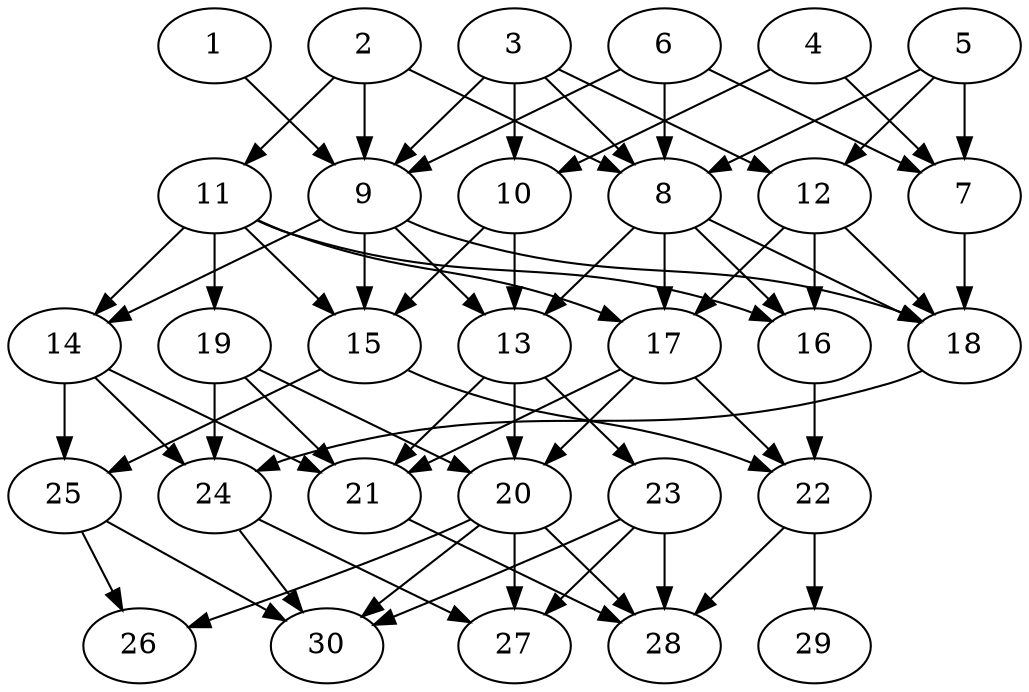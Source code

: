 // DAG automatically generated by daggen at Wed Apr 12 12:20:45 2017
// ./daggen --dot -n 30 --jump=1 --fat=0.6 --regularity=0.4 --density=0.6 
digraph G {
  1 [size="9586356226", alpha="0.17"]
  1 -> 9 [size ="301989888"]
  2 [size="782757789696", alpha="0.15"]
  2 -> 8 [size ="679477248"]
  2 -> 9 [size ="679477248"]
  2 -> 11 [size ="679477248"]
  3 [size="8784172037", alpha="0.06"]
  3 -> 8 [size ="33554432"]
  3 -> 9 [size ="33554432"]
  3 -> 10 [size ="33554432"]
  3 -> 12 [size ="33554432"]
  4 [size="1073741824000", alpha="0.07"]
  4 -> 7 [size ="838860800"]
  4 -> 10 [size ="838860800"]
  5 [size="9142768557", alpha="0.05"]
  5 -> 7 [size ="411041792"]
  5 -> 8 [size ="411041792"]
  5 -> 12 [size ="411041792"]
  6 [size="282467950922", alpha="0.12"]
  6 -> 7 [size ="209715200"]
  6 -> 8 [size ="209715200"]
  6 -> 9 [size ="209715200"]
  7 [size="5019831937", alpha="0.15"]
  7 -> 18 [size ="134217728"]
  8 [size="92527298726", alpha="0.15"]
  8 -> 13 [size ="75497472"]
  8 -> 16 [size ="75497472"]
  8 -> 17 [size ="75497472"]
  8 -> 18 [size ="75497472"]
  9 [size="68719476736", alpha="0.01"]
  9 -> 13 [size ="134217728"]
  9 -> 14 [size ="134217728"]
  9 -> 15 [size ="134217728"]
  9 -> 18 [size ="134217728"]
  10 [size="782757789696", alpha="0.16"]
  10 -> 13 [size ="679477248"]
  10 -> 15 [size ="679477248"]
  11 [size="22527633832", alpha="0.14"]
  11 -> 14 [size ="536870912"]
  11 -> 15 [size ="536870912"]
  11 -> 16 [size ="536870912"]
  11 -> 17 [size ="536870912"]
  11 -> 19 [size ="536870912"]
  12 [size="9294490615", alpha="0.14"]
  12 -> 16 [size ="33554432"]
  12 -> 17 [size ="33554432"]
  12 -> 18 [size ="33554432"]
  13 [size="1945967331", alpha="0.15"]
  13 -> 20 [size ="209715200"]
  13 -> 21 [size ="209715200"]
  13 -> 23 [size ="209715200"]
  14 [size="585385568404", alpha="0.03"]
  14 -> 21 [size ="679477248"]
  14 -> 24 [size ="679477248"]
  14 -> 25 [size ="679477248"]
  15 [size="7691725219", alpha="0.04"]
  15 -> 22 [size ="838860800"]
  15 -> 25 [size ="838860800"]
  16 [size="1123410293650", alpha="0.01"]
  16 -> 22 [size ="679477248"]
  17 [size="663210221327", alpha="0.11"]
  17 -> 20 [size ="679477248"]
  17 -> 21 [size ="679477248"]
  17 -> 22 [size ="679477248"]
  18 [size="100889540754", alpha="0.18"]
  18 -> 24 [size ="75497472"]
  19 [size="231928233984", alpha="0.12"]
  19 -> 20 [size ="301989888"]
  19 -> 21 [size ="301989888"]
  19 -> 24 [size ="301989888"]
  20 [size="347179875837", alpha="0.18"]
  20 -> 26 [size ="301989888"]
  20 -> 27 [size ="301989888"]
  20 -> 28 [size ="301989888"]
  20 -> 30 [size ="301989888"]
  21 [size="10972501614", alpha="0.11"]
  21 -> 28 [size ="536870912"]
  22 [size="673334509815", alpha="0.13"]
  22 -> 28 [size ="411041792"]
  22 -> 29 [size ="411041792"]
  23 [size="29767268402", alpha="0.17"]
  23 -> 27 [size ="33554432"]
  23 -> 28 [size ="33554432"]
  23 -> 30 [size ="33554432"]
  24 [size="373652824023", alpha="0.07"]
  24 -> 27 [size ="301989888"]
  24 -> 30 [size ="301989888"]
  25 [size="68719476736", alpha="0.08"]
  25 -> 26 [size ="134217728"]
  25 -> 30 [size ="134217728"]
  26 [size="782757789696", alpha="0.07"]
  27 [size="835641876992", alpha="0.05"]
  28 [size="368293445632", alpha="0.06"]
  29 [size="231928233984", alpha="0.03"]
  30 [size="25749554970", alpha="0.16"]
}
